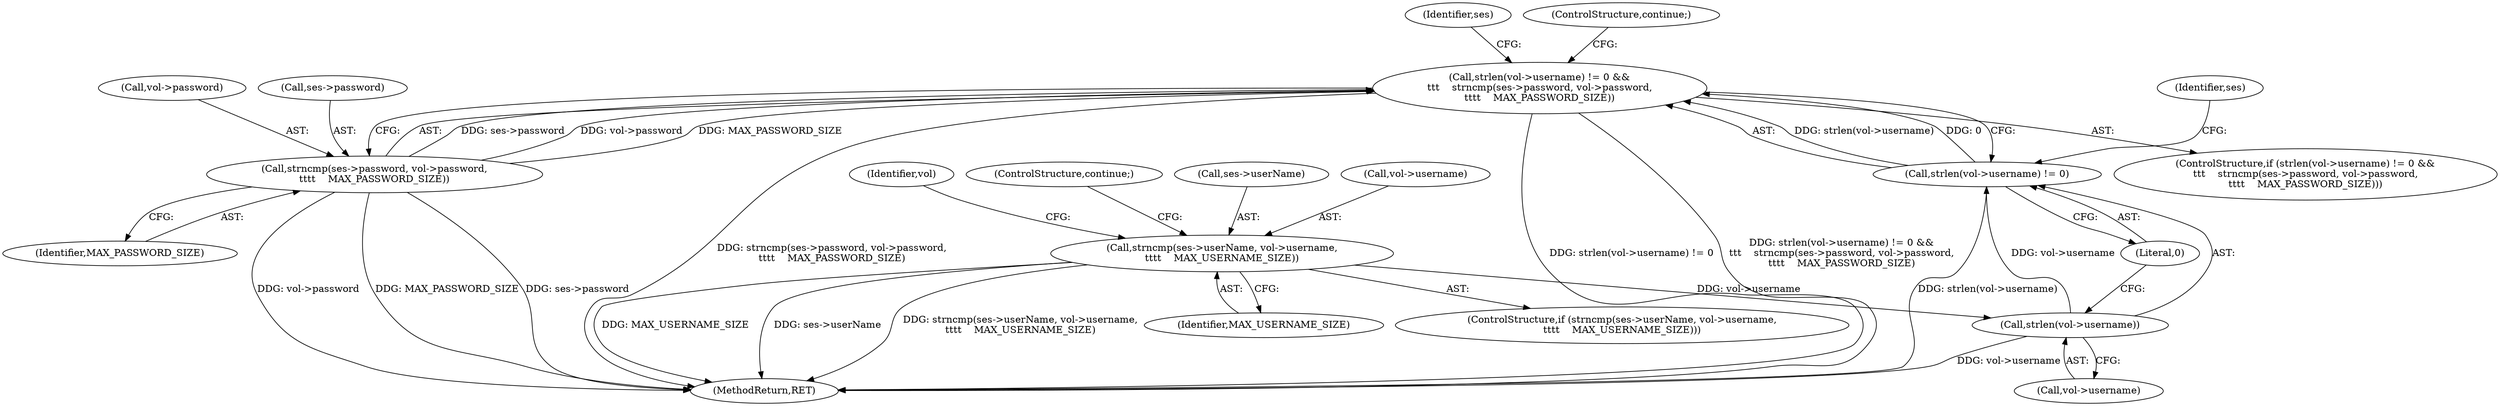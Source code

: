 digraph "0_linux_4ff67b720c02c36e54d55b88c2931879b7db1cd2@API" {
"1000138" [label="(Call,strlen(vol->username) != 0 &&\n\t\t\t    strncmp(ses->password, vol->password,\n\t\t\t\t    MAX_PASSWORD_SIZE))"];
"1000139" [label="(Call,strlen(vol->username) != 0)"];
"1000140" [label="(Call,strlen(vol->username))"];
"1000128" [label="(Call,strncmp(ses->userName, vol->username,\n\t\t\t\t    MAX_USERNAME_SIZE))"];
"1000145" [label="(Call,strncmp(ses->password, vol->password,\n\t\t\t\t    MAX_PASSWORD_SIZE))"];
"1000142" [label="(Identifier,vol)"];
"1000138" [label="(Call,strlen(vol->username) != 0 &&\n\t\t\t    strncmp(ses->password, vol->password,\n\t\t\t\t    MAX_PASSWORD_SIZE))"];
"1000145" [label="(Call,strncmp(ses->password, vol->password,\n\t\t\t\t    MAX_PASSWORD_SIZE))"];
"1000136" [label="(ControlStructure,continue;)"];
"1000144" [label="(Literal,0)"];
"1000127" [label="(ControlStructure,if (strncmp(ses->userName, vol->username,\n\t\t\t\t    MAX_USERNAME_SIZE)))"];
"1000141" [label="(Call,vol->username)"];
"1000135" [label="(Identifier,MAX_USERNAME_SIZE)"];
"1000129" [label="(Call,ses->userName)"];
"1000147" [label="(Identifier,ses)"];
"1000137" [label="(ControlStructure,if (strlen(vol->username) != 0 &&\n\t\t\t    strncmp(ses->password, vol->password,\n\t\t\t\t    MAX_PASSWORD_SIZE)))"];
"1000156" [label="(Identifier,ses)"];
"1000168" [label="(MethodReturn,RET)"];
"1000152" [label="(Identifier,MAX_PASSWORD_SIZE)"];
"1000128" [label="(Call,strncmp(ses->userName, vol->username,\n\t\t\t\t    MAX_USERNAME_SIZE))"];
"1000149" [label="(Call,vol->password)"];
"1000139" [label="(Call,strlen(vol->username) != 0)"];
"1000146" [label="(Call,ses->password)"];
"1000132" [label="(Call,vol->username)"];
"1000153" [label="(ControlStructure,continue;)"];
"1000140" [label="(Call,strlen(vol->username))"];
"1000138" -> "1000137"  [label="AST: "];
"1000138" -> "1000139"  [label="CFG: "];
"1000138" -> "1000145"  [label="CFG: "];
"1000139" -> "1000138"  [label="AST: "];
"1000145" -> "1000138"  [label="AST: "];
"1000153" -> "1000138"  [label="CFG: "];
"1000156" -> "1000138"  [label="CFG: "];
"1000138" -> "1000168"  [label="DDG: strncmp(ses->password, vol->password,\n\t\t\t\t    MAX_PASSWORD_SIZE)"];
"1000138" -> "1000168"  [label="DDG: strlen(vol->username) != 0"];
"1000138" -> "1000168"  [label="DDG: strlen(vol->username) != 0 &&\n\t\t\t    strncmp(ses->password, vol->password,\n\t\t\t\t    MAX_PASSWORD_SIZE)"];
"1000139" -> "1000138"  [label="DDG: strlen(vol->username)"];
"1000139" -> "1000138"  [label="DDG: 0"];
"1000145" -> "1000138"  [label="DDG: ses->password"];
"1000145" -> "1000138"  [label="DDG: vol->password"];
"1000145" -> "1000138"  [label="DDG: MAX_PASSWORD_SIZE"];
"1000139" -> "1000144"  [label="CFG: "];
"1000140" -> "1000139"  [label="AST: "];
"1000144" -> "1000139"  [label="AST: "];
"1000147" -> "1000139"  [label="CFG: "];
"1000139" -> "1000168"  [label="DDG: strlen(vol->username)"];
"1000140" -> "1000139"  [label="DDG: vol->username"];
"1000140" -> "1000141"  [label="CFG: "];
"1000141" -> "1000140"  [label="AST: "];
"1000144" -> "1000140"  [label="CFG: "];
"1000140" -> "1000168"  [label="DDG: vol->username"];
"1000128" -> "1000140"  [label="DDG: vol->username"];
"1000128" -> "1000127"  [label="AST: "];
"1000128" -> "1000135"  [label="CFG: "];
"1000129" -> "1000128"  [label="AST: "];
"1000132" -> "1000128"  [label="AST: "];
"1000135" -> "1000128"  [label="AST: "];
"1000136" -> "1000128"  [label="CFG: "];
"1000142" -> "1000128"  [label="CFG: "];
"1000128" -> "1000168"  [label="DDG: MAX_USERNAME_SIZE"];
"1000128" -> "1000168"  [label="DDG: ses->userName"];
"1000128" -> "1000168"  [label="DDG: strncmp(ses->userName, vol->username,\n\t\t\t\t    MAX_USERNAME_SIZE)"];
"1000145" -> "1000152"  [label="CFG: "];
"1000146" -> "1000145"  [label="AST: "];
"1000149" -> "1000145"  [label="AST: "];
"1000152" -> "1000145"  [label="AST: "];
"1000145" -> "1000168"  [label="DDG: vol->password"];
"1000145" -> "1000168"  [label="DDG: MAX_PASSWORD_SIZE"];
"1000145" -> "1000168"  [label="DDG: ses->password"];
}
